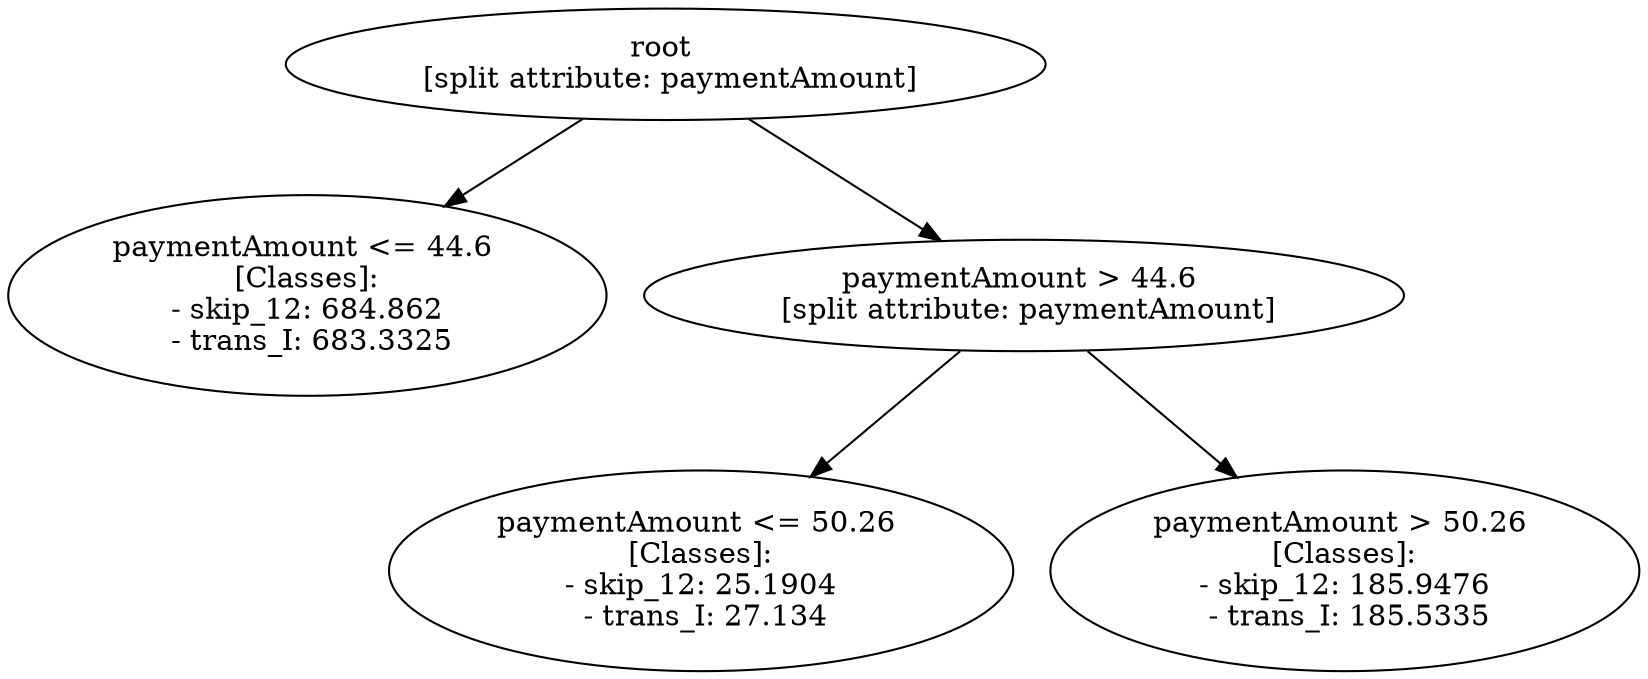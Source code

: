 // Road_Traffic_Fine_Management_Process-p_19-2
digraph "Road_Traffic_Fine_Management_Process-p_19-2" {
	"bbb9147d-2871-4954-8c1b-afe93fd7be92" [label="root 
 [split attribute: paymentAmount]"]
	"10d3f416-5ce5-4b6d-8c01-88eeb120f8b7" [label="paymentAmount <= 44.6 
 [Classes]: 
 - skip_12: 684.862 
 - trans_I: 683.3325"]
	"bbb9147d-2871-4954-8c1b-afe93fd7be92" -> "10d3f416-5ce5-4b6d-8c01-88eeb120f8b7"
	"469dbf24-5ef7-4050-b5ce-ce089fa73972" [label="paymentAmount > 44.6 
 [split attribute: paymentAmount]"]
	"bbb9147d-2871-4954-8c1b-afe93fd7be92" -> "469dbf24-5ef7-4050-b5ce-ce089fa73972"
	"9205fe3a-13f0-4185-adbf-d99ef9c50b45" [label="paymentAmount <= 50.26 
 [Classes]: 
 - skip_12: 25.1904 
 - trans_I: 27.134"]
	"469dbf24-5ef7-4050-b5ce-ce089fa73972" -> "9205fe3a-13f0-4185-adbf-d99ef9c50b45"
	"ff37a853-0ea0-4bcf-9dfe-d02efb52938f" [label="paymentAmount > 50.26 
 [Classes]: 
 - skip_12: 185.9476 
 - trans_I: 185.5335"]
	"469dbf24-5ef7-4050-b5ce-ce089fa73972" -> "ff37a853-0ea0-4bcf-9dfe-d02efb52938f"
}
